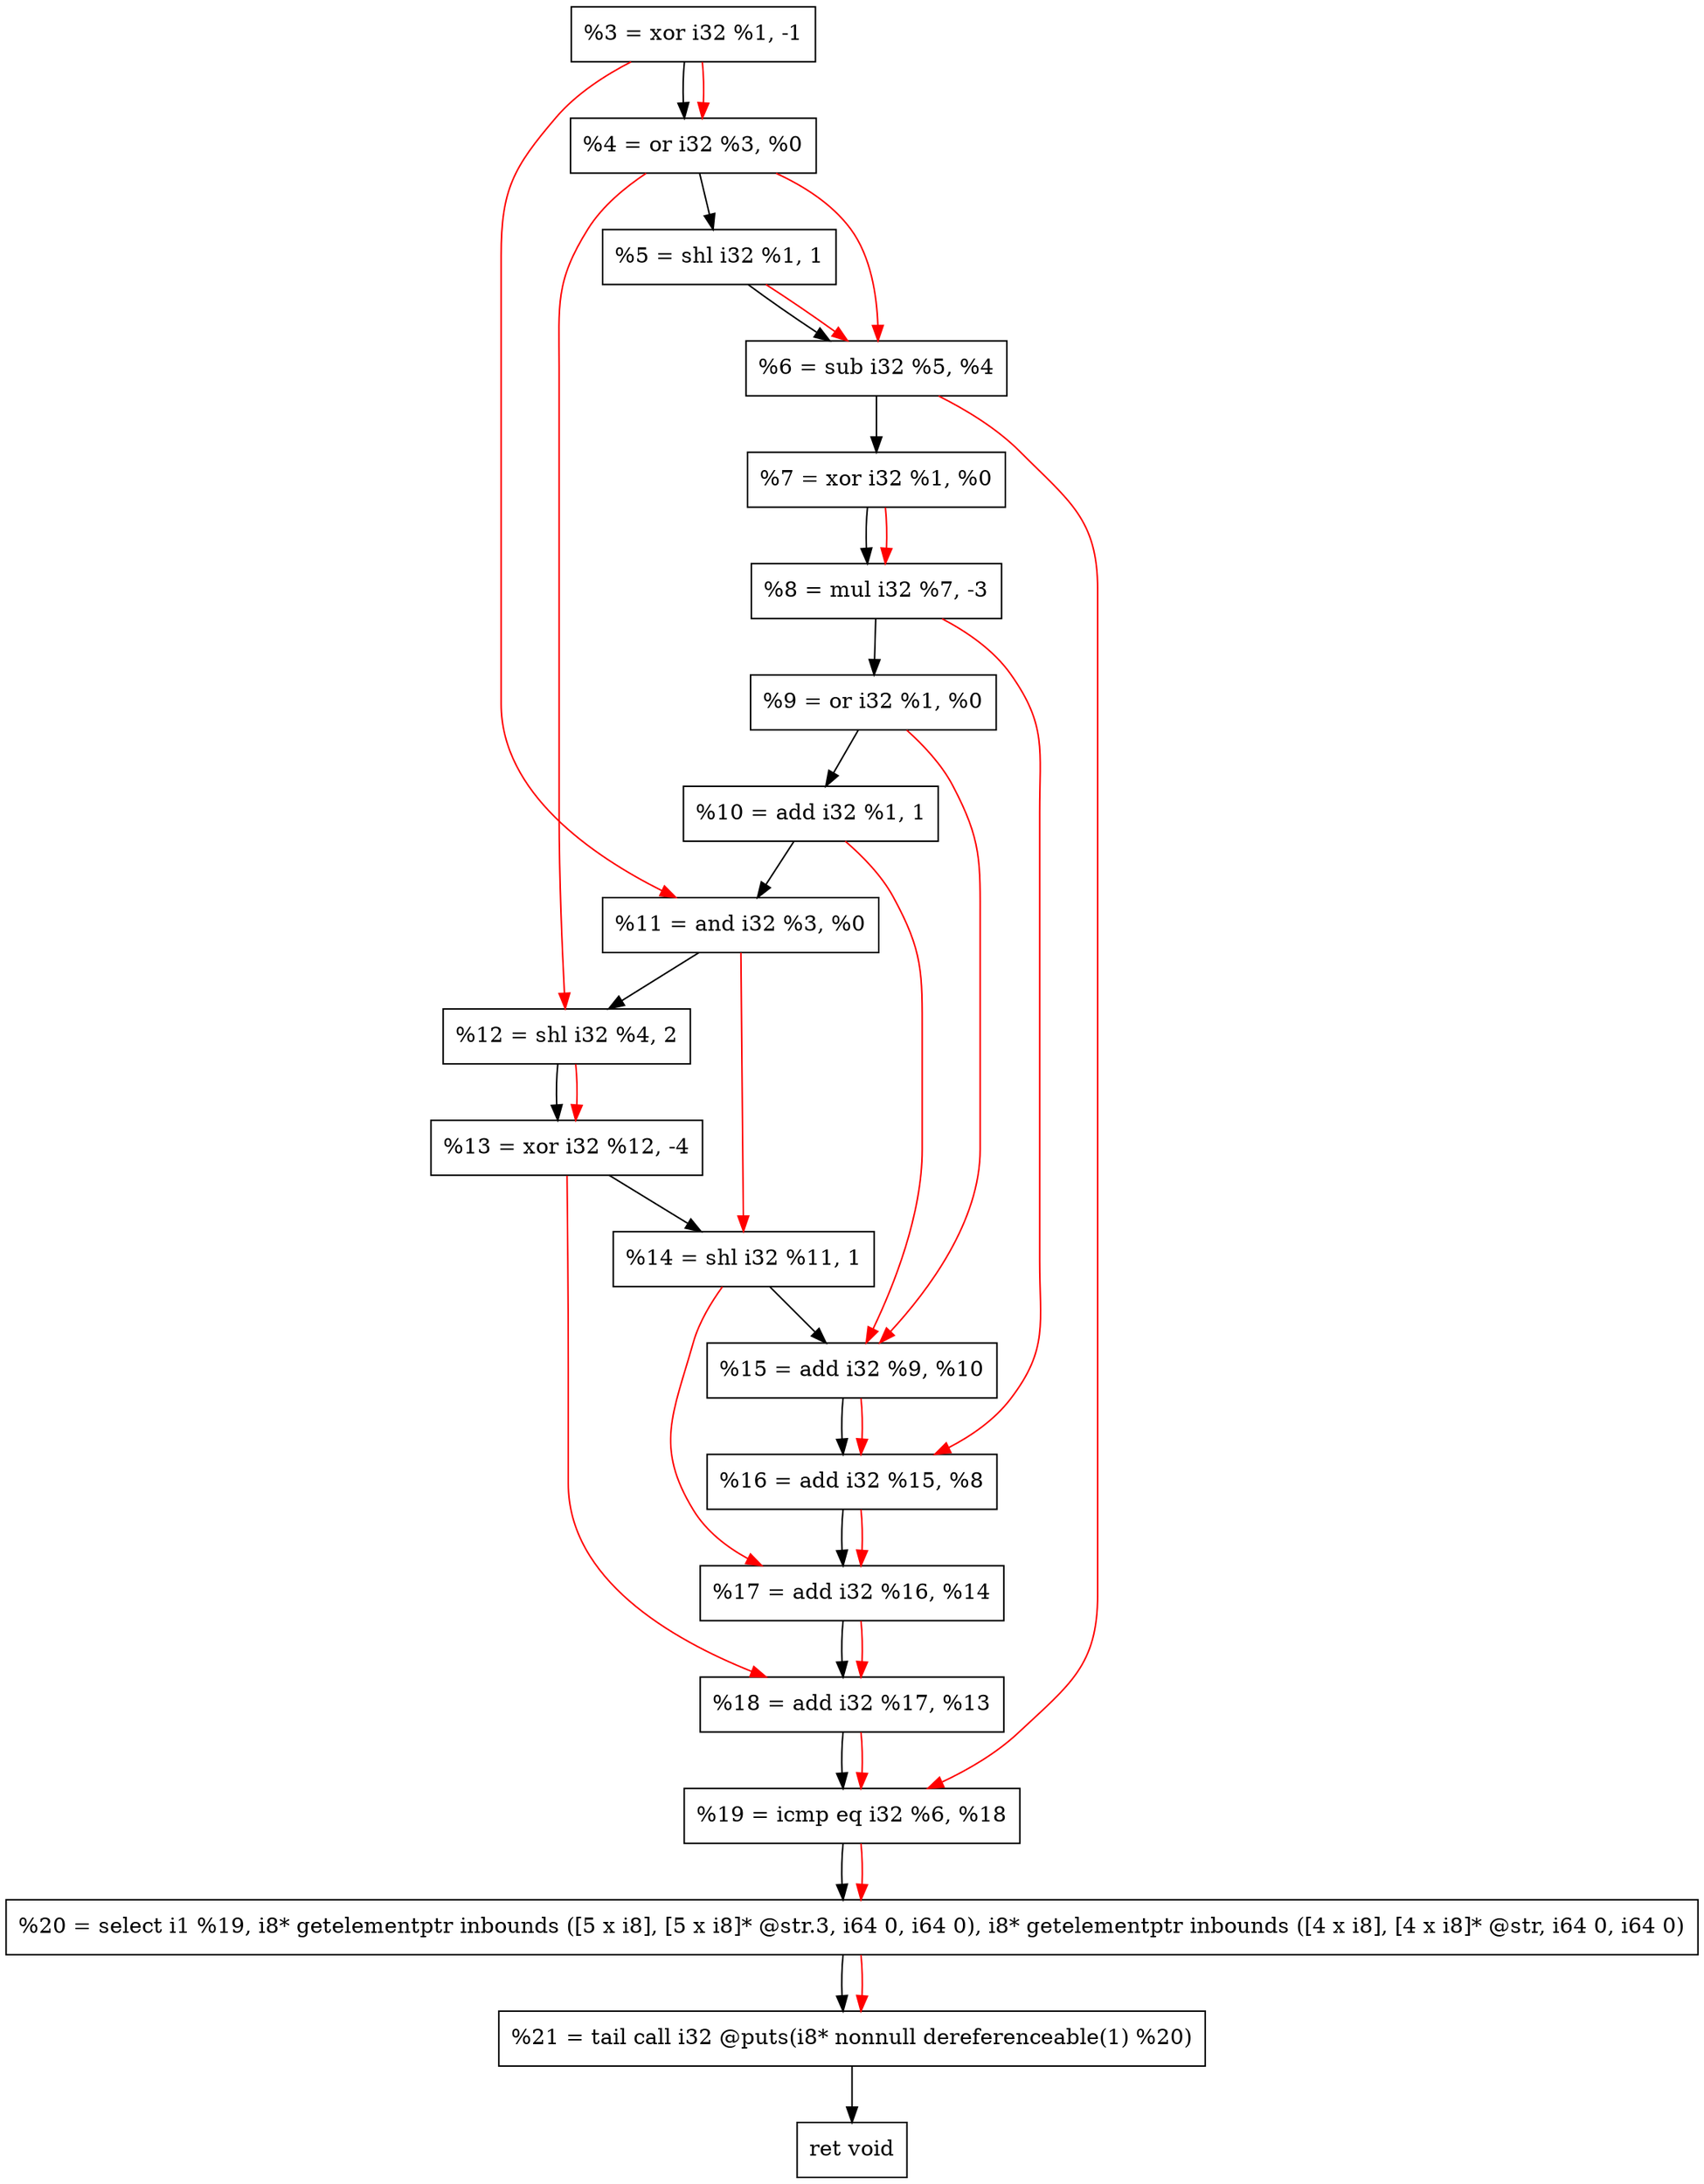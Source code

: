 digraph "DFG for'crackme' function" {
	Node0x153aa30[shape=record, label="  %3 = xor i32 %1, -1"];
	Node0x153aaa0[shape=record, label="  %4 = or i32 %3, %0"];
	Node0x153ab60[shape=record, label="  %5 = shl i32 %1, 1"];
	Node0x153abd0[shape=record, label="  %6 = sub i32 %5, %4"];
	Node0x153ac40[shape=record, label="  %7 = xor i32 %1, %0"];
	Node0x153ace0[shape=record, label="  %8 = mul i32 %7, -3"];
	Node0x153ad50[shape=record, label="  %9 = or i32 %1, %0"];
	Node0x153adc0[shape=record, label="  %10 = add i32 %1, 1"];
	Node0x153ae30[shape=record, label="  %11 = and i32 %3, %0"];
	Node0x153aed0[shape=record, label="  %12 = shl i32 %4, 2"];
	Node0x153af70[shape=record, label="  %13 = xor i32 %12, -4"];
	Node0x153afe0[shape=record, label="  %14 = shl i32 %11, 1"];
	Node0x153b050[shape=record, label="  %15 = add i32 %9, %10"];
	Node0x153b0c0[shape=record, label="  %16 = add i32 %15, %8"];
	Node0x153b130[shape=record, label="  %17 = add i32 %16, %14"];
	Node0x153b1a0[shape=record, label="  %18 = add i32 %17, %13"];
	Node0x153b210[shape=record, label="  %19 = icmp eq i32 %6, %18"];
	Node0x14db268[shape=record, label="  %20 = select i1 %19, i8* getelementptr inbounds ([5 x i8], [5 x i8]* @str.3, i64 0, i64 0), i8* getelementptr inbounds ([4 x i8], [4 x i8]* @str, i64 0, i64 0)"];
	Node0x153b6b0[shape=record, label="  %21 = tail call i32 @puts(i8* nonnull dereferenceable(1) %20)"];
	Node0x153b700[shape=record, label="  ret void"];
	Node0x153aa30 -> Node0x153aaa0;
	Node0x153aaa0 -> Node0x153ab60;
	Node0x153ab60 -> Node0x153abd0;
	Node0x153abd0 -> Node0x153ac40;
	Node0x153ac40 -> Node0x153ace0;
	Node0x153ace0 -> Node0x153ad50;
	Node0x153ad50 -> Node0x153adc0;
	Node0x153adc0 -> Node0x153ae30;
	Node0x153ae30 -> Node0x153aed0;
	Node0x153aed0 -> Node0x153af70;
	Node0x153af70 -> Node0x153afe0;
	Node0x153afe0 -> Node0x153b050;
	Node0x153b050 -> Node0x153b0c0;
	Node0x153b0c0 -> Node0x153b130;
	Node0x153b130 -> Node0x153b1a0;
	Node0x153b1a0 -> Node0x153b210;
	Node0x153b210 -> Node0x14db268;
	Node0x14db268 -> Node0x153b6b0;
	Node0x153b6b0 -> Node0x153b700;
edge [color=red]
	Node0x153aa30 -> Node0x153aaa0;
	Node0x153ab60 -> Node0x153abd0;
	Node0x153aaa0 -> Node0x153abd0;
	Node0x153ac40 -> Node0x153ace0;
	Node0x153aa30 -> Node0x153ae30;
	Node0x153aaa0 -> Node0x153aed0;
	Node0x153aed0 -> Node0x153af70;
	Node0x153ae30 -> Node0x153afe0;
	Node0x153ad50 -> Node0x153b050;
	Node0x153adc0 -> Node0x153b050;
	Node0x153b050 -> Node0x153b0c0;
	Node0x153ace0 -> Node0x153b0c0;
	Node0x153b0c0 -> Node0x153b130;
	Node0x153afe0 -> Node0x153b130;
	Node0x153b130 -> Node0x153b1a0;
	Node0x153af70 -> Node0x153b1a0;
	Node0x153abd0 -> Node0x153b210;
	Node0x153b1a0 -> Node0x153b210;
	Node0x153b210 -> Node0x14db268;
	Node0x14db268 -> Node0x153b6b0;
}

